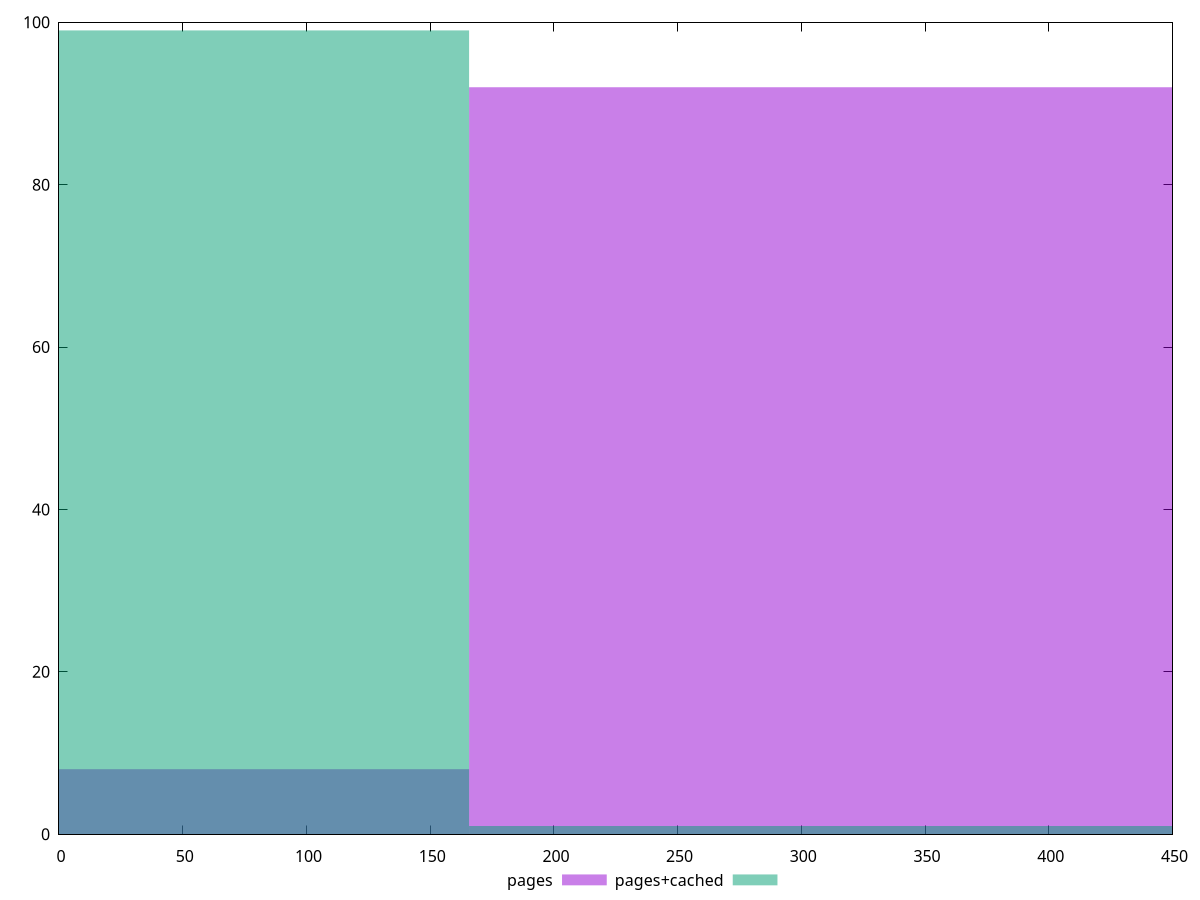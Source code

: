 reset

$pages <<EOF
0 8
331.455703625073 92
EOF

$pagesCached <<EOF
331.455703625073 1
0 99
EOF

set key outside below
set boxwidth 331.455703625073
set xrange [0:450]
set yrange [0:100]
set style fill transparent solid 0.5 noborder
set terminal svg size 640, 500 enhanced background rgb 'white'
set output "report_00007_2020-12-11T15:55:29.892Z/unminified-css/comparison/histogram/1_vs_2.svg"

plot $pages title "pages" with boxes, \
     $pagesCached title "pages+cached" with boxes

reset
